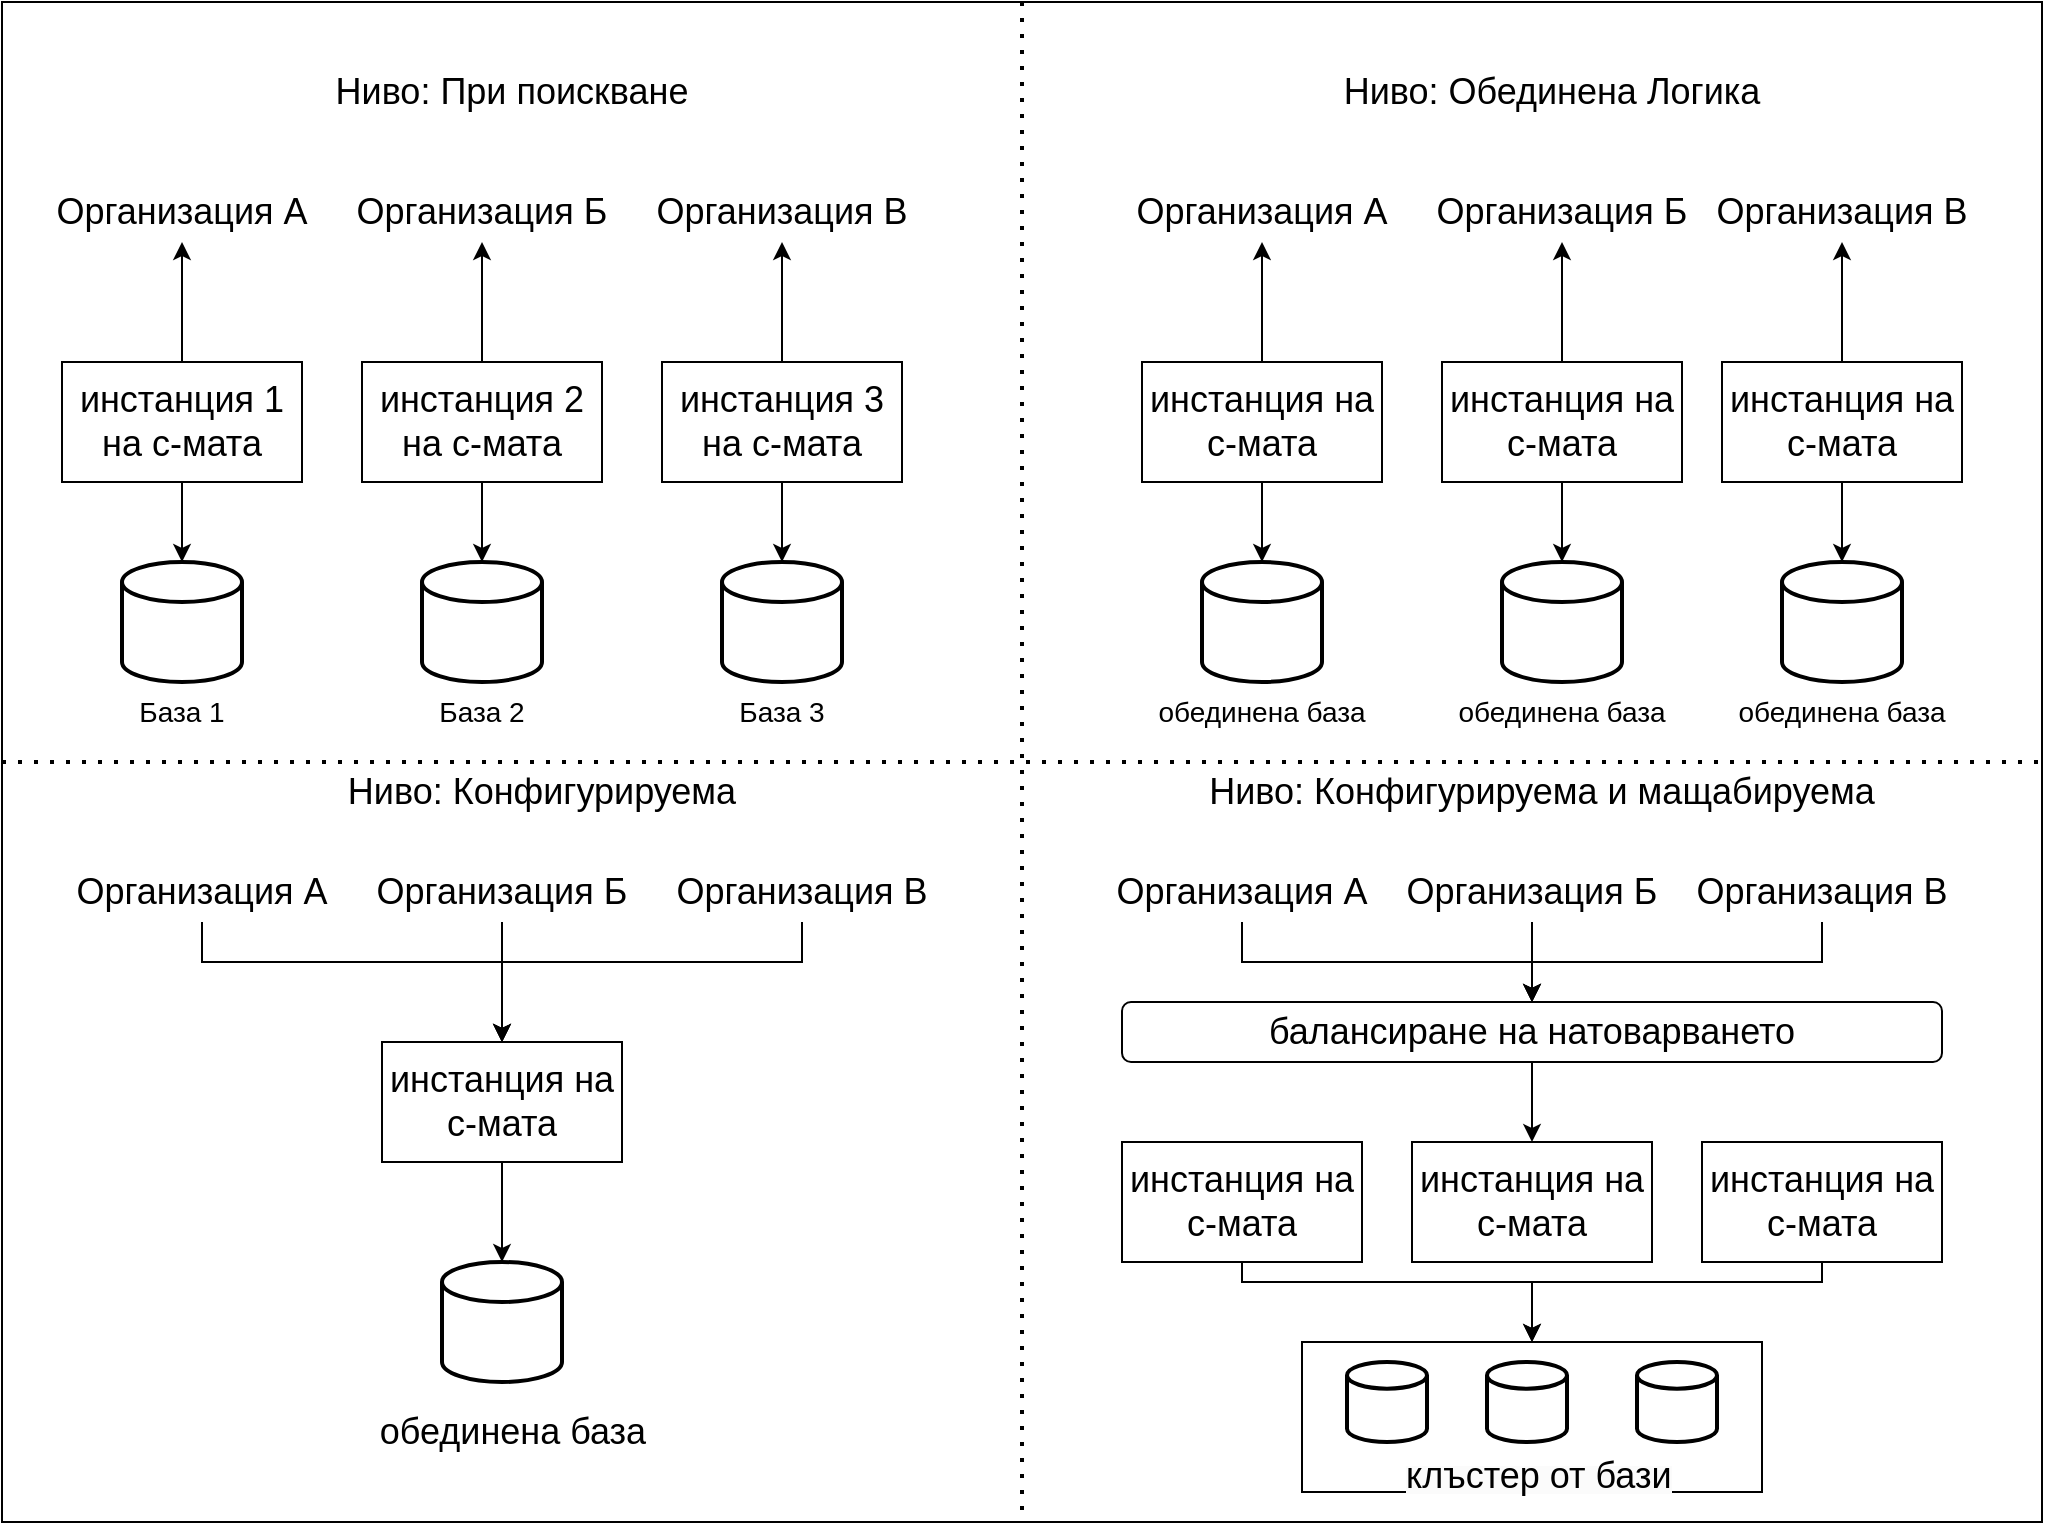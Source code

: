 <mxfile version="24.0.0" type="github">
  <diagram name="Page-1" id="z4rczib-LkPRxgJOSu4e">
    <mxGraphModel dx="1793" dy="933" grid="1" gridSize="10" guides="1" tooltips="1" connect="1" arrows="1" fold="1" page="1" pageScale="1" pageWidth="827" pageHeight="1169" math="0" shadow="0">
      <root>
        <mxCell id="0" />
        <mxCell id="1" parent="0" />
        <mxCell id="R1ErJ9N_a_U-e3eA8b6c-1" value="" style="rounded=0;whiteSpace=wrap;html=1;" parent="1" vertex="1">
          <mxGeometry x="120" y="170" width="1020" height="760" as="geometry" />
        </mxCell>
        <mxCell id="R1ErJ9N_a_U-e3eA8b6c-5" value="" style="endArrow=none;dashed=1;html=1;dashPattern=1 3;strokeWidth=2;rounded=0;exitX=0;exitY=0.5;exitDx=0;exitDy=0;entryX=1;entryY=0.5;entryDx=0;entryDy=0;" parent="1" source="R1ErJ9N_a_U-e3eA8b6c-1" target="R1ErJ9N_a_U-e3eA8b6c-1" edge="1">
          <mxGeometry width="50" height="50" relative="1" as="geometry">
            <mxPoint x="110" y="540" as="sourcePoint" />
            <mxPoint x="1150" y="540" as="targetPoint" />
            <Array as="points" />
          </mxGeometry>
        </mxCell>
        <mxCell id="R1ErJ9N_a_U-e3eA8b6c-6" value="" style="endArrow=none;dashed=1;html=1;dashPattern=1 3;strokeWidth=2;rounded=0;exitX=0.5;exitY=0;exitDx=0;exitDy=0;entryX=0.5;entryY=1;entryDx=0;entryDy=0;" parent="1" source="R1ErJ9N_a_U-e3eA8b6c-1" target="R1ErJ9N_a_U-e3eA8b6c-1" edge="1">
          <mxGeometry width="50" height="50" relative="1" as="geometry">
            <mxPoint x="120" y="300" as="sourcePoint" />
            <mxPoint x="870" y="300" as="targetPoint" />
          </mxGeometry>
        </mxCell>
        <mxCell id="R1ErJ9N_a_U-e3eA8b6c-7" value="&lt;font style=&quot;font-size: 18px;&quot;&gt;Ниво: Обединена Логика&lt;/font&gt;" style="text;html=1;strokeColor=none;fillColor=none;align=center;verticalAlign=middle;whiteSpace=wrap;rounded=0;" parent="1" vertex="1">
          <mxGeometry x="740" y="200" width="310" height="30" as="geometry" />
        </mxCell>
        <mxCell id="R1ErJ9N_a_U-e3eA8b6c-8" value="&lt;font style=&quot;font-size: 18px;&quot;&gt;Ниво: При поискване&lt;/font&gt;" style="text;html=1;strokeColor=none;fillColor=none;align=center;verticalAlign=middle;whiteSpace=wrap;rounded=0;" parent="1" vertex="1">
          <mxGeometry x="220" y="200" width="310" height="30" as="geometry" />
        </mxCell>
        <mxCell id="R1ErJ9N_a_U-e3eA8b6c-11" value="" style="edgeStyle=orthogonalEdgeStyle;rounded=0;orthogonalLoop=1;jettySize=auto;html=1;" parent="1" source="R1ErJ9N_a_U-e3eA8b6c-9" target="R1ErJ9N_a_U-e3eA8b6c-10" edge="1">
          <mxGeometry relative="1" as="geometry" />
        </mxCell>
        <mxCell id="R1ErJ9N_a_U-e3eA8b6c-19" value="" style="edgeStyle=orthogonalEdgeStyle;rounded=0;orthogonalLoop=1;jettySize=auto;html=1;" parent="1" source="R1ErJ9N_a_U-e3eA8b6c-9" target="R1ErJ9N_a_U-e3eA8b6c-18" edge="1">
          <mxGeometry relative="1" as="geometry" />
        </mxCell>
        <mxCell id="R1ErJ9N_a_U-e3eA8b6c-9" value="&lt;font style=&quot;font-size: 18px;&quot;&gt;инстанция 1 на с-мата&lt;/font&gt;" style="rounded=0;whiteSpace=wrap;html=1;" parent="1" vertex="1">
          <mxGeometry x="150" y="350" width="120" height="60" as="geometry" />
        </mxCell>
        <mxCell id="R1ErJ9N_a_U-e3eA8b6c-10" value="&lt;font style=&quot;font-size: 18px;&quot;&gt;Организация A&lt;/font&gt;" style="text;html=1;strokeColor=none;fillColor=none;align=center;verticalAlign=middle;whiteSpace=wrap;rounded=0;" parent="1" vertex="1">
          <mxGeometry x="140" y="260" width="140" height="30" as="geometry" />
        </mxCell>
        <mxCell id="R1ErJ9N_a_U-e3eA8b6c-16" value="" style="edgeStyle=orthogonalEdgeStyle;rounded=0;orthogonalLoop=1;jettySize=auto;html=1;" parent="1" source="R1ErJ9N_a_U-e3eA8b6c-12" target="R1ErJ9N_a_U-e3eA8b6c-13" edge="1">
          <mxGeometry relative="1" as="geometry" />
        </mxCell>
        <mxCell id="R1ErJ9N_a_U-e3eA8b6c-38" value="" style="edgeStyle=orthogonalEdgeStyle;rounded=0;orthogonalLoop=1;jettySize=auto;html=1;" parent="1" source="R1ErJ9N_a_U-e3eA8b6c-12" target="R1ErJ9N_a_U-e3eA8b6c-20" edge="1">
          <mxGeometry relative="1" as="geometry" />
        </mxCell>
        <mxCell id="R1ErJ9N_a_U-e3eA8b6c-12" value="&lt;font style=&quot;font-size: 18px;&quot;&gt;инстанция 2 на с-мата&lt;/font&gt;" style="rounded=0;whiteSpace=wrap;html=1;" parent="1" vertex="1">
          <mxGeometry x="300" y="350" width="120" height="60" as="geometry" />
        </mxCell>
        <mxCell id="R1ErJ9N_a_U-e3eA8b6c-13" value="&lt;font style=&quot;font-size: 18px;&quot;&gt;Организация Б&lt;/font&gt;" style="text;html=1;strokeColor=none;fillColor=none;align=center;verticalAlign=middle;whiteSpace=wrap;rounded=0;" parent="1" vertex="1">
          <mxGeometry x="290" y="260" width="140" height="30" as="geometry" />
        </mxCell>
        <mxCell id="R1ErJ9N_a_U-e3eA8b6c-17" value="" style="edgeStyle=orthogonalEdgeStyle;rounded=0;orthogonalLoop=1;jettySize=auto;html=1;" parent="1" source="R1ErJ9N_a_U-e3eA8b6c-14" target="R1ErJ9N_a_U-e3eA8b6c-15" edge="1">
          <mxGeometry relative="1" as="geometry" />
        </mxCell>
        <mxCell id="R1ErJ9N_a_U-e3eA8b6c-39" value="" style="edgeStyle=orthogonalEdgeStyle;rounded=0;orthogonalLoop=1;jettySize=auto;html=1;" parent="1" source="R1ErJ9N_a_U-e3eA8b6c-14" target="R1ErJ9N_a_U-e3eA8b6c-22" edge="1">
          <mxGeometry relative="1" as="geometry" />
        </mxCell>
        <mxCell id="R1ErJ9N_a_U-e3eA8b6c-14" value="&lt;font style=&quot;font-size: 18px;&quot;&gt;инстанция 3 на с-мата&lt;/font&gt;" style="rounded=0;whiteSpace=wrap;html=1;" parent="1" vertex="1">
          <mxGeometry x="450" y="350" width="120" height="60" as="geometry" />
        </mxCell>
        <mxCell id="R1ErJ9N_a_U-e3eA8b6c-15" value="&lt;font style=&quot;font-size: 18px;&quot;&gt;Организация В&lt;/font&gt;" style="text;html=1;strokeColor=none;fillColor=none;align=center;verticalAlign=middle;whiteSpace=wrap;rounded=0;" parent="1" vertex="1">
          <mxGeometry x="440" y="260" width="140" height="30" as="geometry" />
        </mxCell>
        <mxCell id="R1ErJ9N_a_U-e3eA8b6c-18" value="" style="strokeWidth=2;html=1;shape=mxgraph.flowchart.database;whiteSpace=wrap;" parent="1" vertex="1">
          <mxGeometry x="180" y="450" width="60" height="60" as="geometry" />
        </mxCell>
        <mxCell id="R1ErJ9N_a_U-e3eA8b6c-20" value="" style="strokeWidth=2;html=1;shape=mxgraph.flowchart.database;whiteSpace=wrap;" parent="1" vertex="1">
          <mxGeometry x="330" y="450" width="60" height="60" as="geometry" />
        </mxCell>
        <mxCell id="R1ErJ9N_a_U-e3eA8b6c-22" value="" style="strokeWidth=2;html=1;shape=mxgraph.flowchart.database;whiteSpace=wrap;" parent="1" vertex="1">
          <mxGeometry x="480" y="450" width="60" height="60" as="geometry" />
        </mxCell>
        <mxCell id="R1ErJ9N_a_U-e3eA8b6c-24" value="" style="edgeStyle=orthogonalEdgeStyle;rounded=0;orthogonalLoop=1;jettySize=auto;html=1;" parent="1" source="R1ErJ9N_a_U-e3eA8b6c-26" target="R1ErJ9N_a_U-e3eA8b6c-27" edge="1">
          <mxGeometry relative="1" as="geometry" />
        </mxCell>
        <mxCell id="R1ErJ9N_a_U-e3eA8b6c-25" value="" style="edgeStyle=orthogonalEdgeStyle;rounded=0;orthogonalLoop=1;jettySize=auto;html=1;" parent="1" source="R1ErJ9N_a_U-e3eA8b6c-26" target="R1ErJ9N_a_U-e3eA8b6c-34" edge="1">
          <mxGeometry relative="1" as="geometry" />
        </mxCell>
        <mxCell id="R1ErJ9N_a_U-e3eA8b6c-26" value="&lt;font style=&quot;font-size: 18px;&quot;&gt;инстанция на с-мата&lt;/font&gt;" style="rounded=0;whiteSpace=wrap;html=1;" parent="1" vertex="1">
          <mxGeometry x="690" y="350" width="120" height="60" as="geometry" />
        </mxCell>
        <mxCell id="R1ErJ9N_a_U-e3eA8b6c-27" value="&lt;font style=&quot;font-size: 18px;&quot;&gt;Организация A&lt;/font&gt;" style="text;html=1;strokeColor=none;fillColor=none;align=center;verticalAlign=middle;whiteSpace=wrap;rounded=0;" parent="1" vertex="1">
          <mxGeometry x="680" y="260" width="140" height="30" as="geometry" />
        </mxCell>
        <mxCell id="R1ErJ9N_a_U-e3eA8b6c-28" value="" style="edgeStyle=orthogonalEdgeStyle;rounded=0;orthogonalLoop=1;jettySize=auto;html=1;" parent="1" source="R1ErJ9N_a_U-e3eA8b6c-29" target="R1ErJ9N_a_U-e3eA8b6c-30" edge="1">
          <mxGeometry relative="1" as="geometry" />
        </mxCell>
        <mxCell id="R1ErJ9N_a_U-e3eA8b6c-37" value="" style="edgeStyle=orthogonalEdgeStyle;rounded=0;orthogonalLoop=1;jettySize=auto;html=1;" parent="1" source="R1ErJ9N_a_U-e3eA8b6c-29" target="R1ErJ9N_a_U-e3eA8b6c-35" edge="1">
          <mxGeometry relative="1" as="geometry" />
        </mxCell>
        <mxCell id="R1ErJ9N_a_U-e3eA8b6c-29" value="&lt;font style=&quot;font-size: 18px;&quot;&gt;инстанция на с-мата&lt;/font&gt;" style="rounded=0;whiteSpace=wrap;html=1;" parent="1" vertex="1">
          <mxGeometry x="840" y="350" width="120" height="60" as="geometry" />
        </mxCell>
        <mxCell id="R1ErJ9N_a_U-e3eA8b6c-30" value="&lt;font style=&quot;font-size: 18px;&quot;&gt;Организация Б&lt;/font&gt;" style="text;html=1;strokeColor=none;fillColor=none;align=center;verticalAlign=middle;whiteSpace=wrap;rounded=0;" parent="1" vertex="1">
          <mxGeometry x="830" y="260" width="140" height="30" as="geometry" />
        </mxCell>
        <mxCell id="R1ErJ9N_a_U-e3eA8b6c-31" value="" style="edgeStyle=orthogonalEdgeStyle;rounded=0;orthogonalLoop=1;jettySize=auto;html=1;" parent="1" source="R1ErJ9N_a_U-e3eA8b6c-32" target="R1ErJ9N_a_U-e3eA8b6c-33" edge="1">
          <mxGeometry relative="1" as="geometry" />
        </mxCell>
        <mxCell id="R1ErJ9N_a_U-e3eA8b6c-41" value="" style="edgeStyle=orthogonalEdgeStyle;rounded=0;orthogonalLoop=1;jettySize=auto;html=1;" parent="1" source="R1ErJ9N_a_U-e3eA8b6c-32" target="R1ErJ9N_a_U-e3eA8b6c-36" edge="1">
          <mxGeometry relative="1" as="geometry" />
        </mxCell>
        <mxCell id="R1ErJ9N_a_U-e3eA8b6c-32" value="&lt;font style=&quot;font-size: 18px;&quot;&gt;инстанция на с-мата&lt;/font&gt;" style="rounded=0;whiteSpace=wrap;html=1;" parent="1" vertex="1">
          <mxGeometry x="980" y="350" width="120" height="60" as="geometry" />
        </mxCell>
        <mxCell id="R1ErJ9N_a_U-e3eA8b6c-33" value="&lt;font style=&quot;font-size: 18px;&quot;&gt;Организация В&lt;/font&gt;" style="text;html=1;strokeColor=none;fillColor=none;align=center;verticalAlign=middle;whiteSpace=wrap;rounded=0;" parent="1" vertex="1">
          <mxGeometry x="970" y="260" width="140" height="30" as="geometry" />
        </mxCell>
        <mxCell id="R1ErJ9N_a_U-e3eA8b6c-34" value="" style="strokeWidth=2;html=1;shape=mxgraph.flowchart.database;whiteSpace=wrap;" parent="1" vertex="1">
          <mxGeometry x="720" y="450" width="60" height="60" as="geometry" />
        </mxCell>
        <mxCell id="R1ErJ9N_a_U-e3eA8b6c-35" value="" style="strokeWidth=2;html=1;shape=mxgraph.flowchart.database;whiteSpace=wrap;" parent="1" vertex="1">
          <mxGeometry x="870" y="450" width="60" height="60" as="geometry" />
        </mxCell>
        <mxCell id="R1ErJ9N_a_U-e3eA8b6c-36" value="" style="strokeWidth=2;html=1;shape=mxgraph.flowchart.database;whiteSpace=wrap;" parent="1" vertex="1">
          <mxGeometry x="1010" y="450" width="60" height="60" as="geometry" />
        </mxCell>
        <mxCell id="R1ErJ9N_a_U-e3eA8b6c-42" value="&lt;font style=&quot;font-size: 14px;&quot;&gt;База 1&lt;/font&gt;" style="text;html=1;strokeColor=none;fillColor=none;align=center;verticalAlign=middle;whiteSpace=wrap;rounded=0;" parent="1" vertex="1">
          <mxGeometry x="180" y="510" width="60" height="30" as="geometry" />
        </mxCell>
        <mxCell id="R1ErJ9N_a_U-e3eA8b6c-43" value="&lt;font style=&quot;font-size: 14px;&quot;&gt;База 2&lt;/font&gt;" style="text;html=1;strokeColor=none;fillColor=none;align=center;verticalAlign=middle;whiteSpace=wrap;rounded=0;" parent="1" vertex="1">
          <mxGeometry x="330" y="510" width="60" height="30" as="geometry" />
        </mxCell>
        <mxCell id="R1ErJ9N_a_U-e3eA8b6c-45" value="&lt;font style=&quot;font-size: 14px;&quot;&gt;База 3&lt;/font&gt;" style="text;html=1;strokeColor=none;fillColor=none;align=center;verticalAlign=middle;whiteSpace=wrap;rounded=0;" parent="1" vertex="1">
          <mxGeometry x="480" y="510" width="60" height="30" as="geometry" />
        </mxCell>
        <mxCell id="R1ErJ9N_a_U-e3eA8b6c-50" value="&lt;font style=&quot;font-size: 14px;&quot;&gt;обединена база&lt;/font&gt;" style="text;html=1;strokeColor=none;fillColor=none;align=center;verticalAlign=middle;whiteSpace=wrap;rounded=0;" parent="1" vertex="1">
          <mxGeometry x="690" y="510" width="120" height="30" as="geometry" />
        </mxCell>
        <mxCell id="R1ErJ9N_a_U-e3eA8b6c-52" value="&lt;font style=&quot;font-size: 14px;&quot;&gt;обединена база&lt;/font&gt;" style="text;html=1;strokeColor=none;fillColor=none;align=center;verticalAlign=middle;whiteSpace=wrap;rounded=0;" parent="1" vertex="1">
          <mxGeometry x="845" y="510" width="110" height="30" as="geometry" />
        </mxCell>
        <mxCell id="R1ErJ9N_a_U-e3eA8b6c-53" value="&lt;font style=&quot;font-size: 14px;&quot;&gt;обединена база&lt;/font&gt;" style="text;html=1;strokeColor=none;fillColor=none;align=center;verticalAlign=middle;whiteSpace=wrap;rounded=0;" parent="1" vertex="1">
          <mxGeometry x="985" y="510" width="110" height="30" as="geometry" />
        </mxCell>
        <mxCell id="R1ErJ9N_a_U-e3eA8b6c-55" value="&lt;font style=&quot;font-size: 18px;&quot;&gt;Ниво: Конфигурируема и мащабируема&lt;/font&gt;" style="text;html=1;strokeColor=none;fillColor=none;align=center;verticalAlign=middle;whiteSpace=wrap;rounded=0;" parent="1" vertex="1">
          <mxGeometry x="710" y="550" width="360" height="30" as="geometry" />
        </mxCell>
        <mxCell id="R1ErJ9N_a_U-e3eA8b6c-90" style="edgeStyle=orthogonalEdgeStyle;rounded=0;orthogonalLoop=1;jettySize=auto;html=1;" parent="1" source="R1ErJ9N_a_U-e3eA8b6c-56" target="R1ErJ9N_a_U-e3eA8b6c-85" edge="1">
          <mxGeometry relative="1" as="geometry">
            <Array as="points">
              <mxPoint x="740" y="810" />
              <mxPoint x="885" y="810" />
            </Array>
          </mxGeometry>
        </mxCell>
        <mxCell id="R1ErJ9N_a_U-e3eA8b6c-56" value="&lt;font style=&quot;font-size: 18px;&quot;&gt;инстанция на с-мата&lt;/font&gt;" style="rounded=0;whiteSpace=wrap;html=1;" parent="1" vertex="1">
          <mxGeometry x="680" y="740" width="120" height="60" as="geometry" />
        </mxCell>
        <mxCell id="R1ErJ9N_a_U-e3eA8b6c-64" value="" style="edgeStyle=orthogonalEdgeStyle;rounded=0;orthogonalLoop=1;jettySize=auto;html=1;" parent="1" source="R1ErJ9N_a_U-e3eA8b6c-57" target="R1ErJ9N_a_U-e3eA8b6c-63" edge="1">
          <mxGeometry relative="1" as="geometry" />
        </mxCell>
        <mxCell id="R1ErJ9N_a_U-e3eA8b6c-57" value="&lt;font style=&quot;font-size: 18px;&quot;&gt;Организация A&lt;/font&gt;" style="text;html=1;strokeColor=none;fillColor=none;align=center;verticalAlign=middle;whiteSpace=wrap;rounded=0;" parent="1" vertex="1">
          <mxGeometry x="670" y="600" width="140" height="30" as="geometry" />
        </mxCell>
        <mxCell id="R1ErJ9N_a_U-e3eA8b6c-58" value="&lt;font style=&quot;font-size: 18px;&quot;&gt;инстанция на с-мата&lt;/font&gt;" style="rounded=0;whiteSpace=wrap;html=1;" parent="1" vertex="1">
          <mxGeometry x="825" y="740" width="120" height="60" as="geometry" />
        </mxCell>
        <mxCell id="R1ErJ9N_a_U-e3eA8b6c-65" value="" style="edgeStyle=orthogonalEdgeStyle;rounded=0;orthogonalLoop=1;jettySize=auto;html=1;" parent="1" source="R1ErJ9N_a_U-e3eA8b6c-59" target="R1ErJ9N_a_U-e3eA8b6c-63" edge="1">
          <mxGeometry relative="1" as="geometry" />
        </mxCell>
        <mxCell id="R1ErJ9N_a_U-e3eA8b6c-59" value="&lt;font style=&quot;font-size: 18px;&quot;&gt;Организация Б&lt;/font&gt;" style="text;html=1;strokeColor=none;fillColor=none;align=center;verticalAlign=middle;whiteSpace=wrap;rounded=0;" parent="1" vertex="1">
          <mxGeometry x="815" y="600" width="140" height="30" as="geometry" />
        </mxCell>
        <mxCell id="R1ErJ9N_a_U-e3eA8b6c-93" style="edgeStyle=orthogonalEdgeStyle;rounded=0;orthogonalLoop=1;jettySize=auto;html=1;" parent="1" source="R1ErJ9N_a_U-e3eA8b6c-60" target="R1ErJ9N_a_U-e3eA8b6c-85" edge="1">
          <mxGeometry relative="1" as="geometry">
            <Array as="points">
              <mxPoint x="1030" y="810" />
              <mxPoint x="885" y="810" />
            </Array>
          </mxGeometry>
        </mxCell>
        <mxCell id="R1ErJ9N_a_U-e3eA8b6c-60" value="&lt;font style=&quot;font-size: 18px;&quot;&gt;инстанция на с-мата&lt;/font&gt;" style="rounded=0;whiteSpace=wrap;html=1;" parent="1" vertex="1">
          <mxGeometry x="970" y="740" width="120" height="60" as="geometry" />
        </mxCell>
        <mxCell id="R1ErJ9N_a_U-e3eA8b6c-66" value="" style="edgeStyle=orthogonalEdgeStyle;rounded=0;orthogonalLoop=1;jettySize=auto;html=1;" parent="1" source="R1ErJ9N_a_U-e3eA8b6c-61" target="R1ErJ9N_a_U-e3eA8b6c-63" edge="1">
          <mxGeometry relative="1" as="geometry" />
        </mxCell>
        <mxCell id="R1ErJ9N_a_U-e3eA8b6c-61" value="&lt;font style=&quot;font-size: 18px;&quot;&gt;Организация В&lt;/font&gt;" style="text;html=1;strokeColor=none;fillColor=none;align=center;verticalAlign=middle;whiteSpace=wrap;rounded=0;" parent="1" vertex="1">
          <mxGeometry x="960" y="600" width="140" height="30" as="geometry" />
        </mxCell>
        <mxCell id="R1ErJ9N_a_U-e3eA8b6c-67" value="" style="edgeStyle=orthogonalEdgeStyle;rounded=0;orthogonalLoop=1;jettySize=auto;html=1;" parent="1" source="R1ErJ9N_a_U-e3eA8b6c-63" target="R1ErJ9N_a_U-e3eA8b6c-58" edge="1">
          <mxGeometry relative="1" as="geometry" />
        </mxCell>
        <mxCell id="R1ErJ9N_a_U-e3eA8b6c-63" value="&lt;font style=&quot;font-size: 18px;&quot;&gt;балансиране на натоварването&lt;/font&gt;" style="rounded=1;whiteSpace=wrap;html=1;" parent="1" vertex="1">
          <mxGeometry x="680" y="670" width="410" height="30" as="geometry" />
        </mxCell>
        <mxCell id="R1ErJ9N_a_U-e3eA8b6c-82" value="" style="edgeStyle=orthogonalEdgeStyle;rounded=0;orthogonalLoop=1;jettySize=auto;html=1;" parent="1" source="R1ErJ9N_a_U-e3eA8b6c-73" target="R1ErJ9N_a_U-e3eA8b6c-77" edge="1">
          <mxGeometry relative="1" as="geometry" />
        </mxCell>
        <mxCell id="R1ErJ9N_a_U-e3eA8b6c-73" value="&lt;font style=&quot;font-size: 18px;&quot;&gt;инстанция на с-мата&lt;/font&gt;" style="rounded=0;whiteSpace=wrap;html=1;" parent="1" vertex="1">
          <mxGeometry x="310" y="690" width="120" height="60" as="geometry" />
        </mxCell>
        <mxCell id="R1ErJ9N_a_U-e3eA8b6c-80" style="edgeStyle=orthogonalEdgeStyle;rounded=0;orthogonalLoop=1;jettySize=auto;html=1;" parent="1" source="R1ErJ9N_a_U-e3eA8b6c-74" target="R1ErJ9N_a_U-e3eA8b6c-73" edge="1">
          <mxGeometry relative="1" as="geometry">
            <Array as="points">
              <mxPoint x="220" y="650" />
              <mxPoint x="370" y="650" />
            </Array>
          </mxGeometry>
        </mxCell>
        <mxCell id="R1ErJ9N_a_U-e3eA8b6c-74" value="&lt;font style=&quot;font-size: 18px;&quot;&gt;Организация A&lt;/font&gt;" style="text;html=1;strokeColor=none;fillColor=none;align=center;verticalAlign=middle;whiteSpace=wrap;rounded=0;" parent="1" vertex="1">
          <mxGeometry x="150" y="600" width="140" height="30" as="geometry" />
        </mxCell>
        <mxCell id="R1ErJ9N_a_U-e3eA8b6c-79" value="" style="edgeStyle=orthogonalEdgeStyle;rounded=0;orthogonalLoop=1;jettySize=auto;html=1;" parent="1" source="R1ErJ9N_a_U-e3eA8b6c-75" target="R1ErJ9N_a_U-e3eA8b6c-73" edge="1">
          <mxGeometry relative="1" as="geometry" />
        </mxCell>
        <mxCell id="R1ErJ9N_a_U-e3eA8b6c-75" value="&lt;font style=&quot;font-size: 18px;&quot;&gt;Организация Б&lt;/font&gt;" style="text;html=1;strokeColor=none;fillColor=none;align=center;verticalAlign=middle;whiteSpace=wrap;rounded=0;" parent="1" vertex="1">
          <mxGeometry x="300" y="600" width="140" height="30" as="geometry" />
        </mxCell>
        <mxCell id="R1ErJ9N_a_U-e3eA8b6c-81" style="edgeStyle=orthogonalEdgeStyle;rounded=0;orthogonalLoop=1;jettySize=auto;html=1;" parent="1" source="R1ErJ9N_a_U-e3eA8b6c-76" target="R1ErJ9N_a_U-e3eA8b6c-73" edge="1">
          <mxGeometry relative="1" as="geometry">
            <Array as="points">
              <mxPoint x="520" y="650" />
              <mxPoint x="370" y="650" />
            </Array>
          </mxGeometry>
        </mxCell>
        <mxCell id="R1ErJ9N_a_U-e3eA8b6c-76" value="&lt;font style=&quot;font-size: 18px;&quot;&gt;Организация В&lt;/font&gt;" style="text;html=1;strokeColor=none;fillColor=none;align=center;verticalAlign=middle;whiteSpace=wrap;rounded=0;" parent="1" vertex="1">
          <mxGeometry x="450" y="600" width="140" height="30" as="geometry" />
        </mxCell>
        <mxCell id="R1ErJ9N_a_U-e3eA8b6c-77" value="" style="strokeWidth=2;html=1;shape=mxgraph.flowchart.database;whiteSpace=wrap;" parent="1" vertex="1">
          <mxGeometry x="340" y="800" width="60" height="60" as="geometry" />
        </mxCell>
        <mxCell id="R1ErJ9N_a_U-e3eA8b6c-78" value="&lt;font style=&quot;font-size: 18px;&quot;&gt;Ниво: Конфигурируема&lt;/font&gt;" style="text;html=1;strokeColor=none;fillColor=none;align=center;verticalAlign=middle;whiteSpace=wrap;rounded=0;" parent="1" vertex="1">
          <mxGeometry x="210" y="550" width="360" height="30" as="geometry" />
        </mxCell>
        <mxCell id="R1ErJ9N_a_U-e3eA8b6c-84" value="&lt;font style=&quot;font-size: 18px;&quot;&gt;обединена база&lt;/font&gt;" style="text;html=1;strokeColor=none;fillColor=none;align=center;verticalAlign=middle;whiteSpace=wrap;rounded=0;" parent="1" vertex="1">
          <mxGeometry x="302.5" y="870" width="145" height="30" as="geometry" />
        </mxCell>
        <mxCell id="R1ErJ9N_a_U-e3eA8b6c-85" value="" style="rounded=0;whiteSpace=wrap;html=1;" parent="1" vertex="1">
          <mxGeometry x="770" y="840" width="230" height="75" as="geometry" />
        </mxCell>
        <mxCell id="R1ErJ9N_a_U-e3eA8b6c-94" value="" style="strokeWidth=2;html=1;shape=mxgraph.flowchart.database;whiteSpace=wrap;" parent="1" vertex="1">
          <mxGeometry x="792.5" y="850" width="40" height="40" as="geometry" />
        </mxCell>
        <mxCell id="R1ErJ9N_a_U-e3eA8b6c-98" value="" style="strokeWidth=2;html=1;shape=mxgraph.flowchart.database;whiteSpace=wrap;" parent="1" vertex="1">
          <mxGeometry x="937.5" y="850" width="40" height="40" as="geometry" />
        </mxCell>
        <mxCell id="R1ErJ9N_a_U-e3eA8b6c-99" value="" style="strokeWidth=2;html=1;shape=mxgraph.flowchart.database;whiteSpace=wrap;" parent="1" vertex="1">
          <mxGeometry x="862.5" y="850" width="40" height="40" as="geometry" />
        </mxCell>
        <mxCell id="R1ErJ9N_a_U-e3eA8b6c-101" value="&lt;span style=&quot;color: rgb(0, 0, 0); font-family: Helvetica; font-style: normal; font-variant-ligatures: normal; font-variant-caps: normal; font-weight: 400; letter-spacing: normal; orphans: 2; text-align: left; text-indent: 0px; text-transform: none; widows: 2; word-spacing: 0px; -webkit-text-stroke-width: 0px; background-color: rgb(251, 251, 251); text-decoration-thickness: initial; text-decoration-style: initial; text-decoration-color: initial; float: none; display: inline !important;&quot;&gt;&lt;font style=&quot;font-size: 18px;&quot;&gt;клъстер от бази&lt;/font&gt;&lt;/span&gt;" style="text;whiteSpace=wrap;html=1;" parent="1" vertex="1">
          <mxGeometry x="820" y="890" width="150" height="20" as="geometry" />
        </mxCell>
      </root>
    </mxGraphModel>
  </diagram>
</mxfile>
